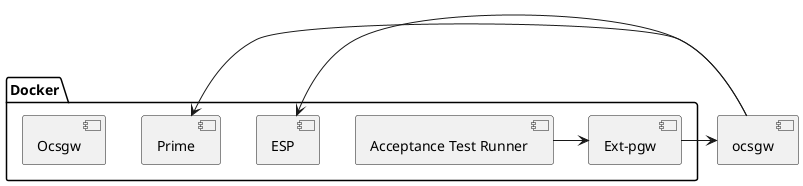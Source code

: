 @startuml
package "Docker" {
 [Acceptance Test Runner]
 [Ext-pgw]
 [Ocsgw]
 [ESP]
 [Prime]
}

[Acceptance Test Runner] -> [Ext-pgw]
[Ext-pgw] -> [ocsgw]
[ocsgw] -> [ESP]
[ocsgw] -> [Prime]
@enduml
